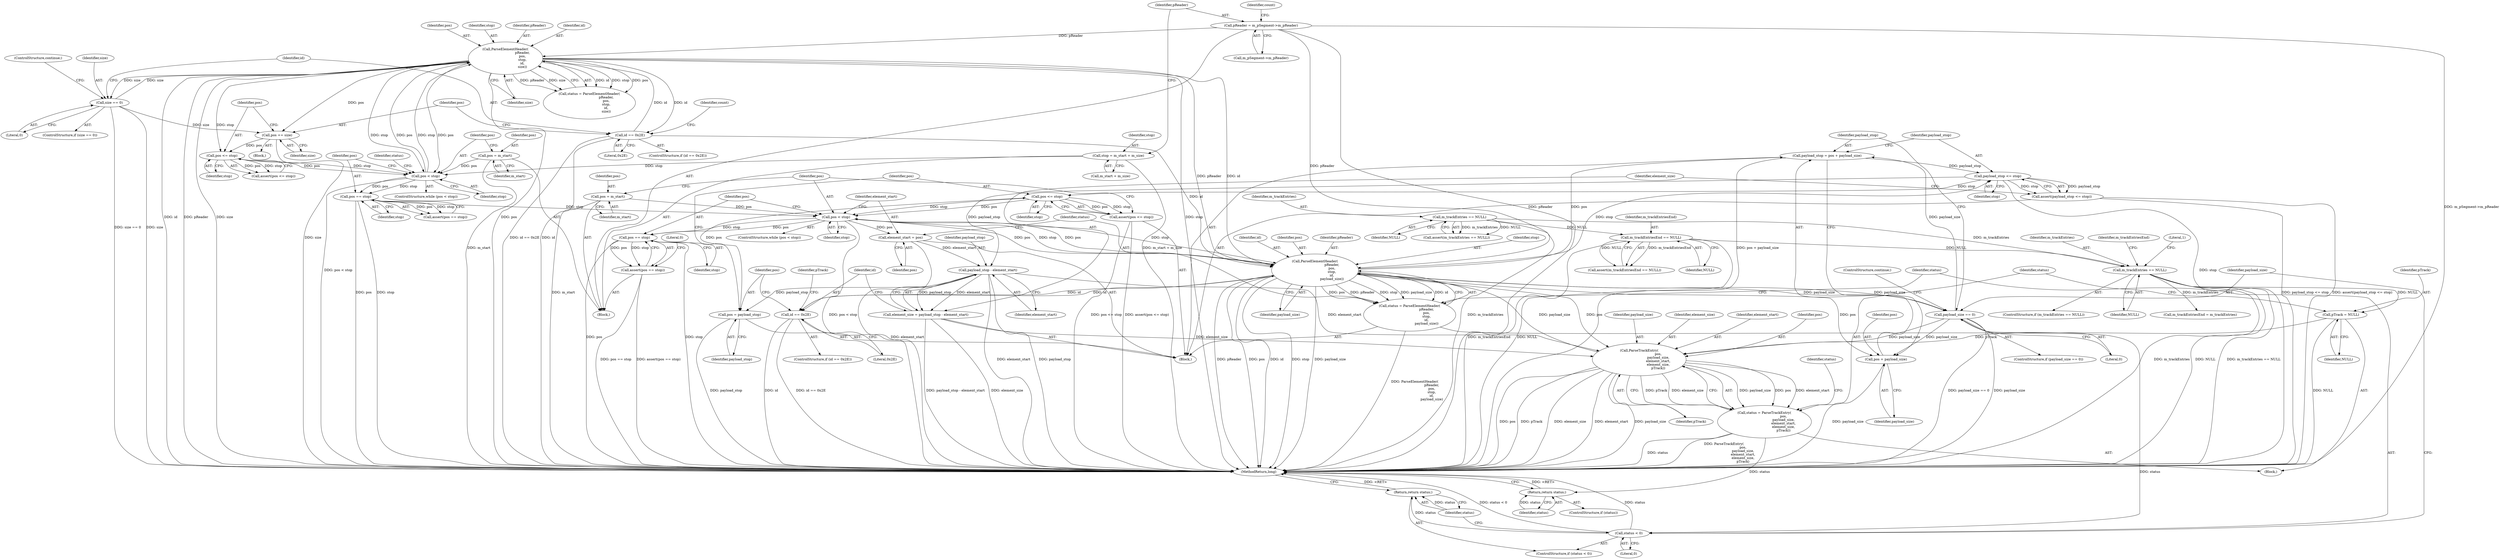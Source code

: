 digraph "1_Android_04839626ed859623901ebd3a5fd483982186b59d_170@integer" {
"1000234" [label="(Call,payload_stop = pos + payload_size)"];
"1000216" [label="(Call,ParseElementHeader(\n                                pReader,\n                                pos,\n                                stop,\n                                id,\n                                payload_size))"];
"1000126" [label="(Call,pReader = m_pSegment->m_pReader)"];
"1000149" [label="(Call,ParseElementHeader(\n                                pReader,\n                                pos,\n                                stop,\n                                id,\n                                size))"];
"1000140" [label="(Call,pos < stop)"];
"1000176" [label="(Call,pos <= stop)"];
"1000172" [label="(Call,pos += size)"];
"1000162" [label="(Call,size == 0)"];
"1000136" [label="(Call,pos = m_start)"];
"1000121" [label="(Call,stop = m_start + m_size)"];
"1000167" [label="(Call,id == 0x2E)"];
"1000203" [label="(Call,pos < stop)"];
"1000283" [label="(Call,pos <= stop)"];
"1000279" [label="(Call,pos = payload_stop)"];
"1000246" [label="(Call,payload_stop - element_start)"];
"1000240" [label="(Call,payload_stop <= stop)"];
"1000234" [label="(Call,payload_stop = pos + payload_size)"];
"1000229" [label="(Call,payload_size == 0)"];
"1000208" [label="(Call,element_start = pos)"];
"1000199" [label="(Call,pos = m_start)"];
"1000180" [label="(Call,pos == stop)"];
"1000250" [label="(Call,id == 0x2E)"];
"1000265" [label="(Call,ParseTrackEntry(\n                                    pos,\n                                    payload_size,\n                                    element_start,\n                                    element_size,\n                                    pTrack))"];
"1000244" [label="(Call,element_size = payload_stop - element_start)"];
"1000259" [label="(Call,pTrack = NULL)"];
"1000190" [label="(Call,m_trackEntries == NULL)"];
"1000113" [label="(Call,m_trackEntries == NULL)"];
"1000117" [label="(Call,m_trackEntriesEnd == NULL)"];
"1000239" [label="(Call,assert(payload_stop <= stop))"];
"1000287" [label="(Call,pos == stop)"];
"1000286" [label="(Call,assert(pos == stop))"];
"1000214" [label="(Call,status = ParseElementHeader(\n                                pReader,\n                                pos,\n                                stop,\n                                id,\n                                payload_size))"];
"1000223" [label="(Call,status < 0)"];
"1000226" [label="(Return,return status;)"];
"1000236" [label="(Call,pos + payload_size)"];
"1000263" [label="(Call,status = ParseTrackEntry(\n                                    pos,\n                                    payload_size,\n                                    element_start,\n                                    element_size,\n                                    pTrack))"];
"1000273" [label="(Return,return status;)"];
"1000282" [label="(Call,assert(pos <= stop))"];
"1000241" [label="(Identifier,payload_stop)"];
"1000265" [label="(Call,ParseTrackEntry(\n                                    pos,\n                                    payload_size,\n                                    element_start,\n                                    element_size,\n                                    pTrack))"];
"1000171" [label="(Identifier,count)"];
"1000250" [label="(Call,id == 0x2E)"];
"1000252" [label="(Literal,0x2E)"];
"1000267" [label="(Identifier,payload_size)"];
"1000126" [label="(Call,pReader = m_pSegment->m_pReader)"];
"1000167" [label="(Call,id == 0x2E)"];
"1000269" [label="(Identifier,element_size)"];
"1000226" [label="(Return,return status;)"];
"1000236" [label="(Call,pos + payload_size)"];
"1000239" [label="(Call,assert(payload_stop <= stop))"];
"1000166" [label="(ControlStructure,if (id == 0x2E))"];
"1000270" [label="(Identifier,pTrack)"];
"1000292" [label="(MethodReturn,long)"];
"1000181" [label="(Identifier,pos)"];
"1000123" [label="(Call,m_start + m_size)"];
"1000260" [label="(Identifier,pTrack)"];
"1000220" [label="(Identifier,id)"];
"1000152" [label="(Identifier,stop)"];
"1000240" [label="(Call,payload_stop <= stop)"];
"1000176" [label="(Call,pos <= stop)"];
"1000218" [label="(Identifier,pos)"];
"1000234" [label="(Call,payload_stop = pos + payload_size)"];
"1000189" [label="(ControlStructure,if (m_trackEntries == NULL))"];
"1000238" [label="(Identifier,payload_size)"];
"1000138" [label="(Identifier,m_start)"];
"1000288" [label="(Identifier,pos)"];
"1000227" [label="(Identifier,status)"];
"1000202" [label="(ControlStructure,while (pos < stop))"];
"1000180" [label="(Call,pos == stop)"];
"1000200" [label="(Identifier,pos)"];
"1000122" [label="(Identifier,stop)"];
"1000242" [label="(Identifier,stop)"];
"1000119" [label="(Identifier,NULL)"];
"1000237" [label="(Identifier,pos)"];
"1000279" [label="(Call,pos = payload_stop)"];
"1000287" [label="(Call,pos == stop)"];
"1000201" [label="(Identifier,m_start)"];
"1000264" [label="(Identifier,status)"];
"1000182" [label="(Identifier,stop)"];
"1000244" [label="(Call,element_size = payload_stop - element_start)"];
"1000217" [label="(Identifier,pReader)"];
"1000206" [label="(Block,)"];
"1000177" [label="(Identifier,pos)"];
"1000221" [label="(Identifier,payload_size)"];
"1000229" [label="(Call,payload_size == 0)"];
"1000121" [label="(Call,stop = m_start + m_size)"];
"1000272" [label="(Identifier,status)"];
"1000209" [label="(Identifier,element_start)"];
"1000111" [label="(Block,)"];
"1000118" [label="(Identifier,m_trackEntriesEnd)"];
"1000291" [label="(Literal,0)"];
"1000169" [label="(Literal,0x2E)"];
"1000216" [label="(Call,ParseElementHeader(\n                                pReader,\n                                pos,\n                                stop,\n                                id,\n                                payload_size))"];
"1000178" [label="(Identifier,stop)"];
"1000247" [label="(Identifier,payload_stop)"];
"1000283" [label="(Call,pos <= stop)"];
"1000175" [label="(Call,assert(pos <= stop))"];
"1000142" [label="(Identifier,stop)"];
"1000168" [label="(Identifier,id)"];
"1000150" [label="(Identifier,pReader)"];
"1000245" [label="(Identifier,element_size)"];
"1000225" [label="(Literal,0)"];
"1000148" [label="(Identifier,status)"];
"1000112" [label="(Call,assert(m_trackEntries == NULL))"];
"1000127" [label="(Identifier,pReader)"];
"1000263" [label="(Call,status = ParseTrackEntry(\n                                    pos,\n                                    payload_size,\n                                    element_start,\n                                    element_size,\n                                    pTrack))"];
"1000248" [label="(Identifier,element_start)"];
"1000141" [label="(Identifier,pos)"];
"1000224" [label="(Identifier,status)"];
"1000199" [label="(Call,pos = m_start)"];
"1000143" [label="(Block,)"];
"1000261" [label="(Identifier,NULL)"];
"1000174" [label="(Identifier,size)"];
"1000284" [label="(Identifier,pos)"];
"1000232" [label="(ControlStructure,continue;)"];
"1000163" [label="(Identifier,size)"];
"1000210" [label="(Identifier,pos)"];
"1000286" [label="(Call,assert(pos == stop))"];
"1000230" [label="(Identifier,payload_size)"];
"1000128" [label="(Call,m_pSegment->m_pReader)"];
"1000246" [label="(Call,payload_stop - element_start)"];
"1000179" [label="(Call,assert(pos == stop))"];
"1000203" [label="(Call,pos < stop)"];
"1000195" [label="(Literal,1)"];
"1000113" [label="(Call,m_trackEntries == NULL)"];
"1000273" [label="(Return,return status;)"];
"1000149" [label="(Call,ParseElementHeader(\n                                pReader,\n                                pos,\n                                stop,\n                                id,\n                                size))"];
"1000192" [label="(Identifier,NULL)"];
"1000173" [label="(Identifier,pos)"];
"1000205" [label="(Identifier,stop)"];
"1000114" [label="(Identifier,m_trackEntries)"];
"1000268" [label="(Identifier,element_start)"];
"1000223" [label="(Call,status < 0)"];
"1000191" [label="(Identifier,m_trackEntries)"];
"1000274" [label="(Identifier,status)"];
"1000139" [label="(ControlStructure,while (pos < stop))"];
"1000190" [label="(Call,m_trackEntries == NULL)"];
"1000231" [label="(Literal,0)"];
"1000153" [label="(Identifier,id)"];
"1000266" [label="(Identifier,pos)"];
"1000235" [label="(Identifier,payload_stop)"];
"1000196" [label="(Call,m_trackEntriesEnd = m_trackEntries)"];
"1000259" [label="(Call,pTrack = NULL)"];
"1000281" [label="(Identifier,payload_stop)"];
"1000253" [label="(Block,)"];
"1000280" [label="(Identifier,pos)"];
"1000140" [label="(Call,pos < stop)"];
"1000215" [label="(Identifier,status)"];
"1000154" [label="(Identifier,size)"];
"1000289" [label="(Identifier,stop)"];
"1000219" [label="(Identifier,stop)"];
"1000249" [label="(ControlStructure,if (id == 0x2E))"];
"1000172" [label="(Call,pos += size)"];
"1000165" [label="(ControlStructure,continue;)"];
"1000204" [label="(Identifier,pos)"];
"1000161" [label="(ControlStructure,if (size == 0))"];
"1000162" [label="(Call,size == 0)"];
"1000228" [label="(ControlStructure,if (payload_size == 0))"];
"1000197" [label="(Identifier,m_trackEntriesEnd)"];
"1000222" [label="(ControlStructure,if (status < 0))"];
"1000282" [label="(Call,assert(pos <= stop))"];
"1000136" [label="(Call,pos = m_start)"];
"1000147" [label="(Call,status = ParseElementHeader(\n                                pReader,\n                                pos,\n                                stop,\n                                id,\n                                size))"];
"1000164" [label="(Literal,0)"];
"1000137" [label="(Identifier,pos)"];
"1000208" [label="(Call,element_start = pos)"];
"1000256" [label="(Identifier,pTrack)"];
"1000285" [label="(Identifier,stop)"];
"1000115" [label="(Identifier,NULL)"];
"1000214" [label="(Call,status = ParseElementHeader(\n                                pReader,\n                                pos,\n                                stop,\n                                id,\n                                payload_size))"];
"1000116" [label="(Call,assert(m_trackEntriesEnd == NULL))"];
"1000133" [label="(Identifier,count)"];
"1000117" [label="(Call,m_trackEntriesEnd == NULL)"];
"1000251" [label="(Identifier,id)"];
"1000151" [label="(Identifier,pos)"];
"1000271" [label="(ControlStructure,if (status))"];
"1000234" -> "1000206"  [label="AST: "];
"1000234" -> "1000236"  [label="CFG: "];
"1000235" -> "1000234"  [label="AST: "];
"1000236" -> "1000234"  [label="AST: "];
"1000241" -> "1000234"  [label="CFG: "];
"1000234" -> "1000292"  [label="DDG: pos + payload_size"];
"1000216" -> "1000234"  [label="DDG: pos"];
"1000229" -> "1000234"  [label="DDG: payload_size"];
"1000234" -> "1000240"  [label="DDG: payload_stop"];
"1000216" -> "1000214"  [label="AST: "];
"1000216" -> "1000221"  [label="CFG: "];
"1000217" -> "1000216"  [label="AST: "];
"1000218" -> "1000216"  [label="AST: "];
"1000219" -> "1000216"  [label="AST: "];
"1000220" -> "1000216"  [label="AST: "];
"1000221" -> "1000216"  [label="AST: "];
"1000214" -> "1000216"  [label="CFG: "];
"1000216" -> "1000292"  [label="DDG: stop"];
"1000216" -> "1000292"  [label="DDG: payload_size"];
"1000216" -> "1000292"  [label="DDG: pReader"];
"1000216" -> "1000292"  [label="DDG: pos"];
"1000216" -> "1000292"  [label="DDG: id"];
"1000216" -> "1000203"  [label="DDG: pos"];
"1000216" -> "1000203"  [label="DDG: stop"];
"1000216" -> "1000214"  [label="DDG: pos"];
"1000216" -> "1000214"  [label="DDG: pReader"];
"1000216" -> "1000214"  [label="DDG: stop"];
"1000216" -> "1000214"  [label="DDG: payload_size"];
"1000216" -> "1000214"  [label="DDG: id"];
"1000126" -> "1000216"  [label="DDG: pReader"];
"1000149" -> "1000216"  [label="DDG: pReader"];
"1000149" -> "1000216"  [label="DDG: id"];
"1000203" -> "1000216"  [label="DDG: pos"];
"1000203" -> "1000216"  [label="DDG: stop"];
"1000167" -> "1000216"  [label="DDG: id"];
"1000250" -> "1000216"  [label="DDG: id"];
"1000265" -> "1000216"  [label="DDG: payload_size"];
"1000229" -> "1000216"  [label="DDG: payload_size"];
"1000216" -> "1000229"  [label="DDG: payload_size"];
"1000216" -> "1000236"  [label="DDG: pos"];
"1000216" -> "1000240"  [label="DDG: stop"];
"1000216" -> "1000250"  [label="DDG: id"];
"1000216" -> "1000265"  [label="DDG: pos"];
"1000126" -> "1000111"  [label="AST: "];
"1000126" -> "1000128"  [label="CFG: "];
"1000127" -> "1000126"  [label="AST: "];
"1000128" -> "1000126"  [label="AST: "];
"1000133" -> "1000126"  [label="CFG: "];
"1000126" -> "1000292"  [label="DDG: pReader"];
"1000126" -> "1000292"  [label="DDG: m_pSegment->m_pReader"];
"1000126" -> "1000149"  [label="DDG: pReader"];
"1000149" -> "1000147"  [label="AST: "];
"1000149" -> "1000154"  [label="CFG: "];
"1000150" -> "1000149"  [label="AST: "];
"1000151" -> "1000149"  [label="AST: "];
"1000152" -> "1000149"  [label="AST: "];
"1000153" -> "1000149"  [label="AST: "];
"1000154" -> "1000149"  [label="AST: "];
"1000147" -> "1000149"  [label="CFG: "];
"1000149" -> "1000292"  [label="DDG: size"];
"1000149" -> "1000292"  [label="DDG: pos"];
"1000149" -> "1000292"  [label="DDG: stop"];
"1000149" -> "1000292"  [label="DDG: id"];
"1000149" -> "1000292"  [label="DDG: pReader"];
"1000149" -> "1000140"  [label="DDG: pos"];
"1000149" -> "1000140"  [label="DDG: stop"];
"1000149" -> "1000147"  [label="DDG: id"];
"1000149" -> "1000147"  [label="DDG: stop"];
"1000149" -> "1000147"  [label="DDG: pos"];
"1000149" -> "1000147"  [label="DDG: pReader"];
"1000149" -> "1000147"  [label="DDG: size"];
"1000140" -> "1000149"  [label="DDG: pos"];
"1000140" -> "1000149"  [label="DDG: stop"];
"1000167" -> "1000149"  [label="DDG: id"];
"1000162" -> "1000149"  [label="DDG: size"];
"1000149" -> "1000162"  [label="DDG: size"];
"1000149" -> "1000167"  [label="DDG: id"];
"1000149" -> "1000172"  [label="DDG: pos"];
"1000149" -> "1000176"  [label="DDG: stop"];
"1000140" -> "1000139"  [label="AST: "];
"1000140" -> "1000142"  [label="CFG: "];
"1000141" -> "1000140"  [label="AST: "];
"1000142" -> "1000140"  [label="AST: "];
"1000148" -> "1000140"  [label="CFG: "];
"1000181" -> "1000140"  [label="CFG: "];
"1000140" -> "1000292"  [label="DDG: pos < stop"];
"1000176" -> "1000140"  [label="DDG: pos"];
"1000176" -> "1000140"  [label="DDG: stop"];
"1000136" -> "1000140"  [label="DDG: pos"];
"1000121" -> "1000140"  [label="DDG: stop"];
"1000140" -> "1000180"  [label="DDG: pos"];
"1000140" -> "1000180"  [label="DDG: stop"];
"1000176" -> "1000175"  [label="AST: "];
"1000176" -> "1000178"  [label="CFG: "];
"1000177" -> "1000176"  [label="AST: "];
"1000178" -> "1000176"  [label="AST: "];
"1000175" -> "1000176"  [label="CFG: "];
"1000176" -> "1000175"  [label="DDG: pos"];
"1000176" -> "1000175"  [label="DDG: stop"];
"1000172" -> "1000176"  [label="DDG: pos"];
"1000172" -> "1000143"  [label="AST: "];
"1000172" -> "1000174"  [label="CFG: "];
"1000173" -> "1000172"  [label="AST: "];
"1000174" -> "1000172"  [label="AST: "];
"1000177" -> "1000172"  [label="CFG: "];
"1000172" -> "1000292"  [label="DDG: size"];
"1000162" -> "1000172"  [label="DDG: size"];
"1000162" -> "1000161"  [label="AST: "];
"1000162" -> "1000164"  [label="CFG: "];
"1000163" -> "1000162"  [label="AST: "];
"1000164" -> "1000162"  [label="AST: "];
"1000165" -> "1000162"  [label="CFG: "];
"1000168" -> "1000162"  [label="CFG: "];
"1000162" -> "1000292"  [label="DDG: size"];
"1000162" -> "1000292"  [label="DDG: size == 0"];
"1000136" -> "1000111"  [label="AST: "];
"1000136" -> "1000138"  [label="CFG: "];
"1000137" -> "1000136"  [label="AST: "];
"1000138" -> "1000136"  [label="AST: "];
"1000141" -> "1000136"  [label="CFG: "];
"1000136" -> "1000292"  [label="DDG: m_start"];
"1000121" -> "1000111"  [label="AST: "];
"1000121" -> "1000123"  [label="CFG: "];
"1000122" -> "1000121"  [label="AST: "];
"1000123" -> "1000121"  [label="AST: "];
"1000127" -> "1000121"  [label="CFG: "];
"1000121" -> "1000292"  [label="DDG: m_start + m_size"];
"1000167" -> "1000166"  [label="AST: "];
"1000167" -> "1000169"  [label="CFG: "];
"1000168" -> "1000167"  [label="AST: "];
"1000169" -> "1000167"  [label="AST: "];
"1000171" -> "1000167"  [label="CFG: "];
"1000173" -> "1000167"  [label="CFG: "];
"1000167" -> "1000292"  [label="DDG: id"];
"1000167" -> "1000292"  [label="DDG: id == 0x2E"];
"1000203" -> "1000202"  [label="AST: "];
"1000203" -> "1000205"  [label="CFG: "];
"1000204" -> "1000203"  [label="AST: "];
"1000205" -> "1000203"  [label="AST: "];
"1000209" -> "1000203"  [label="CFG: "];
"1000288" -> "1000203"  [label="CFG: "];
"1000203" -> "1000292"  [label="DDG: pos < stop"];
"1000283" -> "1000203"  [label="DDG: pos"];
"1000283" -> "1000203"  [label="DDG: stop"];
"1000199" -> "1000203"  [label="DDG: pos"];
"1000180" -> "1000203"  [label="DDG: stop"];
"1000203" -> "1000208"  [label="DDG: pos"];
"1000203" -> "1000287"  [label="DDG: pos"];
"1000203" -> "1000287"  [label="DDG: stop"];
"1000283" -> "1000282"  [label="AST: "];
"1000283" -> "1000285"  [label="CFG: "];
"1000284" -> "1000283"  [label="AST: "];
"1000285" -> "1000283"  [label="AST: "];
"1000282" -> "1000283"  [label="CFG: "];
"1000283" -> "1000282"  [label="DDG: pos"];
"1000283" -> "1000282"  [label="DDG: stop"];
"1000279" -> "1000283"  [label="DDG: pos"];
"1000240" -> "1000283"  [label="DDG: stop"];
"1000279" -> "1000206"  [label="AST: "];
"1000279" -> "1000281"  [label="CFG: "];
"1000280" -> "1000279"  [label="AST: "];
"1000281" -> "1000279"  [label="AST: "];
"1000284" -> "1000279"  [label="CFG: "];
"1000279" -> "1000292"  [label="DDG: payload_stop"];
"1000246" -> "1000279"  [label="DDG: payload_stop"];
"1000246" -> "1000244"  [label="AST: "];
"1000246" -> "1000248"  [label="CFG: "];
"1000247" -> "1000246"  [label="AST: "];
"1000248" -> "1000246"  [label="AST: "];
"1000244" -> "1000246"  [label="CFG: "];
"1000246" -> "1000292"  [label="DDG: element_start"];
"1000246" -> "1000292"  [label="DDG: payload_stop"];
"1000246" -> "1000244"  [label="DDG: payload_stop"];
"1000246" -> "1000244"  [label="DDG: element_start"];
"1000240" -> "1000246"  [label="DDG: payload_stop"];
"1000208" -> "1000246"  [label="DDG: element_start"];
"1000246" -> "1000265"  [label="DDG: element_start"];
"1000240" -> "1000239"  [label="AST: "];
"1000240" -> "1000242"  [label="CFG: "];
"1000241" -> "1000240"  [label="AST: "];
"1000242" -> "1000240"  [label="AST: "];
"1000239" -> "1000240"  [label="CFG: "];
"1000240" -> "1000292"  [label="DDG: stop"];
"1000240" -> "1000239"  [label="DDG: payload_stop"];
"1000240" -> "1000239"  [label="DDG: stop"];
"1000229" -> "1000228"  [label="AST: "];
"1000229" -> "1000231"  [label="CFG: "];
"1000230" -> "1000229"  [label="AST: "];
"1000231" -> "1000229"  [label="AST: "];
"1000232" -> "1000229"  [label="CFG: "];
"1000235" -> "1000229"  [label="CFG: "];
"1000229" -> "1000292"  [label="DDG: payload_size == 0"];
"1000229" -> "1000292"  [label="DDG: payload_size"];
"1000229" -> "1000236"  [label="DDG: payload_size"];
"1000229" -> "1000265"  [label="DDG: payload_size"];
"1000208" -> "1000206"  [label="AST: "];
"1000208" -> "1000210"  [label="CFG: "];
"1000209" -> "1000208"  [label="AST: "];
"1000210" -> "1000208"  [label="AST: "];
"1000215" -> "1000208"  [label="CFG: "];
"1000208" -> "1000292"  [label="DDG: element_start"];
"1000199" -> "1000111"  [label="AST: "];
"1000199" -> "1000201"  [label="CFG: "];
"1000200" -> "1000199"  [label="AST: "];
"1000201" -> "1000199"  [label="AST: "];
"1000204" -> "1000199"  [label="CFG: "];
"1000199" -> "1000292"  [label="DDG: m_start"];
"1000180" -> "1000179"  [label="AST: "];
"1000180" -> "1000182"  [label="CFG: "];
"1000181" -> "1000180"  [label="AST: "];
"1000182" -> "1000180"  [label="AST: "];
"1000179" -> "1000180"  [label="CFG: "];
"1000180" -> "1000292"  [label="DDG: pos"];
"1000180" -> "1000292"  [label="DDG: stop"];
"1000180" -> "1000179"  [label="DDG: pos"];
"1000180" -> "1000179"  [label="DDG: stop"];
"1000250" -> "1000249"  [label="AST: "];
"1000250" -> "1000252"  [label="CFG: "];
"1000251" -> "1000250"  [label="AST: "];
"1000252" -> "1000250"  [label="AST: "];
"1000256" -> "1000250"  [label="CFG: "];
"1000280" -> "1000250"  [label="CFG: "];
"1000250" -> "1000292"  [label="DDG: id"];
"1000250" -> "1000292"  [label="DDG: id == 0x2E"];
"1000265" -> "1000263"  [label="AST: "];
"1000265" -> "1000270"  [label="CFG: "];
"1000266" -> "1000265"  [label="AST: "];
"1000267" -> "1000265"  [label="AST: "];
"1000268" -> "1000265"  [label="AST: "];
"1000269" -> "1000265"  [label="AST: "];
"1000270" -> "1000265"  [label="AST: "];
"1000263" -> "1000265"  [label="CFG: "];
"1000265" -> "1000292"  [label="DDG: element_size"];
"1000265" -> "1000292"  [label="DDG: element_start"];
"1000265" -> "1000292"  [label="DDG: payload_size"];
"1000265" -> "1000292"  [label="DDG: pos"];
"1000265" -> "1000292"  [label="DDG: pTrack"];
"1000265" -> "1000263"  [label="DDG: payload_size"];
"1000265" -> "1000263"  [label="DDG: pos"];
"1000265" -> "1000263"  [label="DDG: element_start"];
"1000265" -> "1000263"  [label="DDG: pTrack"];
"1000265" -> "1000263"  [label="DDG: element_size"];
"1000244" -> "1000265"  [label="DDG: element_size"];
"1000259" -> "1000265"  [label="DDG: pTrack"];
"1000244" -> "1000206"  [label="AST: "];
"1000245" -> "1000244"  [label="AST: "];
"1000251" -> "1000244"  [label="CFG: "];
"1000244" -> "1000292"  [label="DDG: element_size"];
"1000244" -> "1000292"  [label="DDG: payload_stop - element_start"];
"1000259" -> "1000253"  [label="AST: "];
"1000259" -> "1000261"  [label="CFG: "];
"1000260" -> "1000259"  [label="AST: "];
"1000261" -> "1000259"  [label="AST: "];
"1000264" -> "1000259"  [label="CFG: "];
"1000259" -> "1000292"  [label="DDG: NULL"];
"1000190" -> "1000259"  [label="DDG: NULL"];
"1000190" -> "1000189"  [label="AST: "];
"1000190" -> "1000192"  [label="CFG: "];
"1000191" -> "1000190"  [label="AST: "];
"1000192" -> "1000190"  [label="AST: "];
"1000195" -> "1000190"  [label="CFG: "];
"1000197" -> "1000190"  [label="CFG: "];
"1000190" -> "1000292"  [label="DDG: m_trackEntries == NULL"];
"1000190" -> "1000292"  [label="DDG: m_trackEntries"];
"1000190" -> "1000292"  [label="DDG: NULL"];
"1000113" -> "1000190"  [label="DDG: m_trackEntries"];
"1000117" -> "1000190"  [label="DDG: NULL"];
"1000190" -> "1000196"  [label="DDG: m_trackEntries"];
"1000113" -> "1000112"  [label="AST: "];
"1000113" -> "1000115"  [label="CFG: "];
"1000114" -> "1000113"  [label="AST: "];
"1000115" -> "1000113"  [label="AST: "];
"1000112" -> "1000113"  [label="CFG: "];
"1000113" -> "1000292"  [label="DDG: m_trackEntries"];
"1000113" -> "1000112"  [label="DDG: m_trackEntries"];
"1000113" -> "1000112"  [label="DDG: NULL"];
"1000113" -> "1000117"  [label="DDG: NULL"];
"1000117" -> "1000116"  [label="AST: "];
"1000117" -> "1000119"  [label="CFG: "];
"1000118" -> "1000117"  [label="AST: "];
"1000119" -> "1000117"  [label="AST: "];
"1000116" -> "1000117"  [label="CFG: "];
"1000117" -> "1000292"  [label="DDG: m_trackEntriesEnd"];
"1000117" -> "1000292"  [label="DDG: NULL"];
"1000117" -> "1000116"  [label="DDG: m_trackEntriesEnd"];
"1000117" -> "1000116"  [label="DDG: NULL"];
"1000239" -> "1000206"  [label="AST: "];
"1000245" -> "1000239"  [label="CFG: "];
"1000239" -> "1000292"  [label="DDG: assert(payload_stop <= stop)"];
"1000239" -> "1000292"  [label="DDG: payload_stop <= stop"];
"1000287" -> "1000286"  [label="AST: "];
"1000287" -> "1000289"  [label="CFG: "];
"1000288" -> "1000287"  [label="AST: "];
"1000289" -> "1000287"  [label="AST: "];
"1000286" -> "1000287"  [label="CFG: "];
"1000287" -> "1000292"  [label="DDG: stop"];
"1000287" -> "1000292"  [label="DDG: pos"];
"1000287" -> "1000286"  [label="DDG: pos"];
"1000287" -> "1000286"  [label="DDG: stop"];
"1000286" -> "1000111"  [label="AST: "];
"1000291" -> "1000286"  [label="CFG: "];
"1000286" -> "1000292"  [label="DDG: assert(pos == stop)"];
"1000286" -> "1000292"  [label="DDG: pos == stop"];
"1000214" -> "1000206"  [label="AST: "];
"1000215" -> "1000214"  [label="AST: "];
"1000224" -> "1000214"  [label="CFG: "];
"1000214" -> "1000292"  [label="DDG: ParseElementHeader(\n                                pReader,\n                                pos,\n                                stop,\n                                id,\n                                payload_size)"];
"1000214" -> "1000223"  [label="DDG: status"];
"1000223" -> "1000222"  [label="AST: "];
"1000223" -> "1000225"  [label="CFG: "];
"1000224" -> "1000223"  [label="AST: "];
"1000225" -> "1000223"  [label="AST: "];
"1000227" -> "1000223"  [label="CFG: "];
"1000230" -> "1000223"  [label="CFG: "];
"1000223" -> "1000292"  [label="DDG: status < 0"];
"1000223" -> "1000292"  [label="DDG: status"];
"1000223" -> "1000226"  [label="DDG: status"];
"1000226" -> "1000222"  [label="AST: "];
"1000226" -> "1000227"  [label="CFG: "];
"1000227" -> "1000226"  [label="AST: "];
"1000292" -> "1000226"  [label="CFG: "];
"1000226" -> "1000292"  [label="DDG: <RET>"];
"1000227" -> "1000226"  [label="DDG: status"];
"1000236" -> "1000238"  [label="CFG: "];
"1000237" -> "1000236"  [label="AST: "];
"1000238" -> "1000236"  [label="AST: "];
"1000236" -> "1000292"  [label="DDG: payload_size"];
"1000263" -> "1000253"  [label="AST: "];
"1000264" -> "1000263"  [label="AST: "];
"1000272" -> "1000263"  [label="CFG: "];
"1000263" -> "1000292"  [label="DDG: ParseTrackEntry(\n                                    pos,\n                                    payload_size,\n                                    element_start,\n                                    element_size,\n                                    pTrack)"];
"1000263" -> "1000292"  [label="DDG: status"];
"1000263" -> "1000273"  [label="DDG: status"];
"1000273" -> "1000271"  [label="AST: "];
"1000273" -> "1000274"  [label="CFG: "];
"1000274" -> "1000273"  [label="AST: "];
"1000292" -> "1000273"  [label="CFG: "];
"1000273" -> "1000292"  [label="DDG: <RET>"];
"1000274" -> "1000273"  [label="DDG: status"];
"1000282" -> "1000206"  [label="AST: "];
"1000204" -> "1000282"  [label="CFG: "];
"1000282" -> "1000292"  [label="DDG: assert(pos <= stop)"];
"1000282" -> "1000292"  [label="DDG: pos <= stop"];
}
